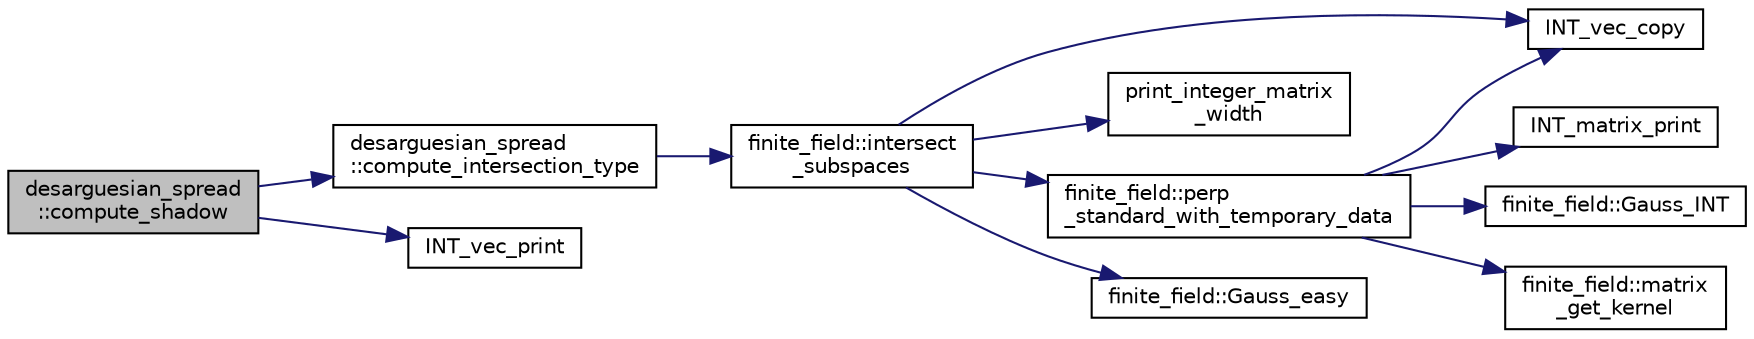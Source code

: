 digraph "desarguesian_spread::compute_shadow"
{
  edge [fontname="Helvetica",fontsize="10",labelfontname="Helvetica",labelfontsize="10"];
  node [fontname="Helvetica",fontsize="10",shape=record];
  rankdir="LR";
  Node53 [label="desarguesian_spread\l::compute_shadow",height=0.2,width=0.4,color="black", fillcolor="grey75", style="filled", fontcolor="black"];
  Node53 -> Node54 [color="midnightblue",fontsize="10",style="solid",fontname="Helvetica"];
  Node54 [label="desarguesian_spread\l::compute_intersection_type",height=0.2,width=0.4,color="black", fillcolor="white", style="filled",URL="$d4/d86/classdesarguesian__spread.html#a7eca8625c43342d9f0608fe1235fce2c"];
  Node54 -> Node55 [color="midnightblue",fontsize="10",style="solid",fontname="Helvetica"];
  Node55 [label="finite_field::intersect\l_subspaces",height=0.2,width=0.4,color="black", fillcolor="white", style="filled",URL="$df/d5a/classfinite__field.html#af887ed38de1b121a4260e828d069aa3e"];
  Node55 -> Node56 [color="midnightblue",fontsize="10",style="solid",fontname="Helvetica"];
  Node56 [label="INT_vec_copy",height=0.2,width=0.4,color="black", fillcolor="white", style="filled",URL="$df/dbf/sajeeb_8_c.html#ac2d875e27e009af6ec04d17254d11075"];
  Node55 -> Node57 [color="midnightblue",fontsize="10",style="solid",fontname="Helvetica"];
  Node57 [label="print_integer_matrix\l_width",height=0.2,width=0.4,color="black", fillcolor="white", style="filled",URL="$d5/db4/io__and__os_8h.html#aa78f3e73fc2179251bd15adbcc31573f"];
  Node55 -> Node58 [color="midnightblue",fontsize="10",style="solid",fontname="Helvetica"];
  Node58 [label="finite_field::perp\l_standard_with_temporary_data",height=0.2,width=0.4,color="black", fillcolor="white", style="filled",URL="$df/d5a/classfinite__field.html#aae3cca9b5f19ae969a9c5349d14f41c0"];
  Node58 -> Node56 [color="midnightblue",fontsize="10",style="solid",fontname="Helvetica"];
  Node58 -> Node59 [color="midnightblue",fontsize="10",style="solid",fontname="Helvetica"];
  Node59 [label="INT_matrix_print",height=0.2,width=0.4,color="black", fillcolor="white", style="filled",URL="$d5/db4/io__and__os_8h.html#afd4180a24bef3a2b584668a4eaf607ff"];
  Node58 -> Node60 [color="midnightblue",fontsize="10",style="solid",fontname="Helvetica"];
  Node60 [label="finite_field::Gauss_INT",height=0.2,width=0.4,color="black", fillcolor="white", style="filled",URL="$df/d5a/classfinite__field.html#adb676d2e80341b53751326e3a58beb11"];
  Node58 -> Node61 [color="midnightblue",fontsize="10",style="solid",fontname="Helvetica"];
  Node61 [label="finite_field::matrix\l_get_kernel",height=0.2,width=0.4,color="black", fillcolor="white", style="filled",URL="$df/d5a/classfinite__field.html#ac45780a927cee936df13d04d30d2d248"];
  Node55 -> Node62 [color="midnightblue",fontsize="10",style="solid",fontname="Helvetica"];
  Node62 [label="finite_field::Gauss_easy",height=0.2,width=0.4,color="black", fillcolor="white", style="filled",URL="$df/d5a/classfinite__field.html#a32761bf6c4a41f24b7193352127db8e7"];
  Node53 -> Node63 [color="midnightblue",fontsize="10",style="solid",fontname="Helvetica"];
  Node63 [label="INT_vec_print",height=0.2,width=0.4,color="black", fillcolor="white", style="filled",URL="$df/dbf/sajeeb_8_c.html#a79a5901af0b47dd0d694109543c027fe"];
}
